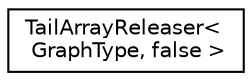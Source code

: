 digraph "Graphical Class Hierarchy"
{
 // LATEX_PDF_SIZE
  edge [fontname="Helvetica",fontsize="10",labelfontname="Helvetica",labelfontsize="10"];
  node [fontname="Helvetica",fontsize="10",shape=record];
  rankdir="LR";
  Node0 [label="TailArrayReleaser\<\l GraphType, false \>",height=0.2,width=0.4,color="black", fillcolor="white", style="filled",URL="$structoperations__research_1_1or__internal_1_1_tail_array_releaser_3_01_graph_type_00_01false_01_4.html",tooltip=" "];
}
